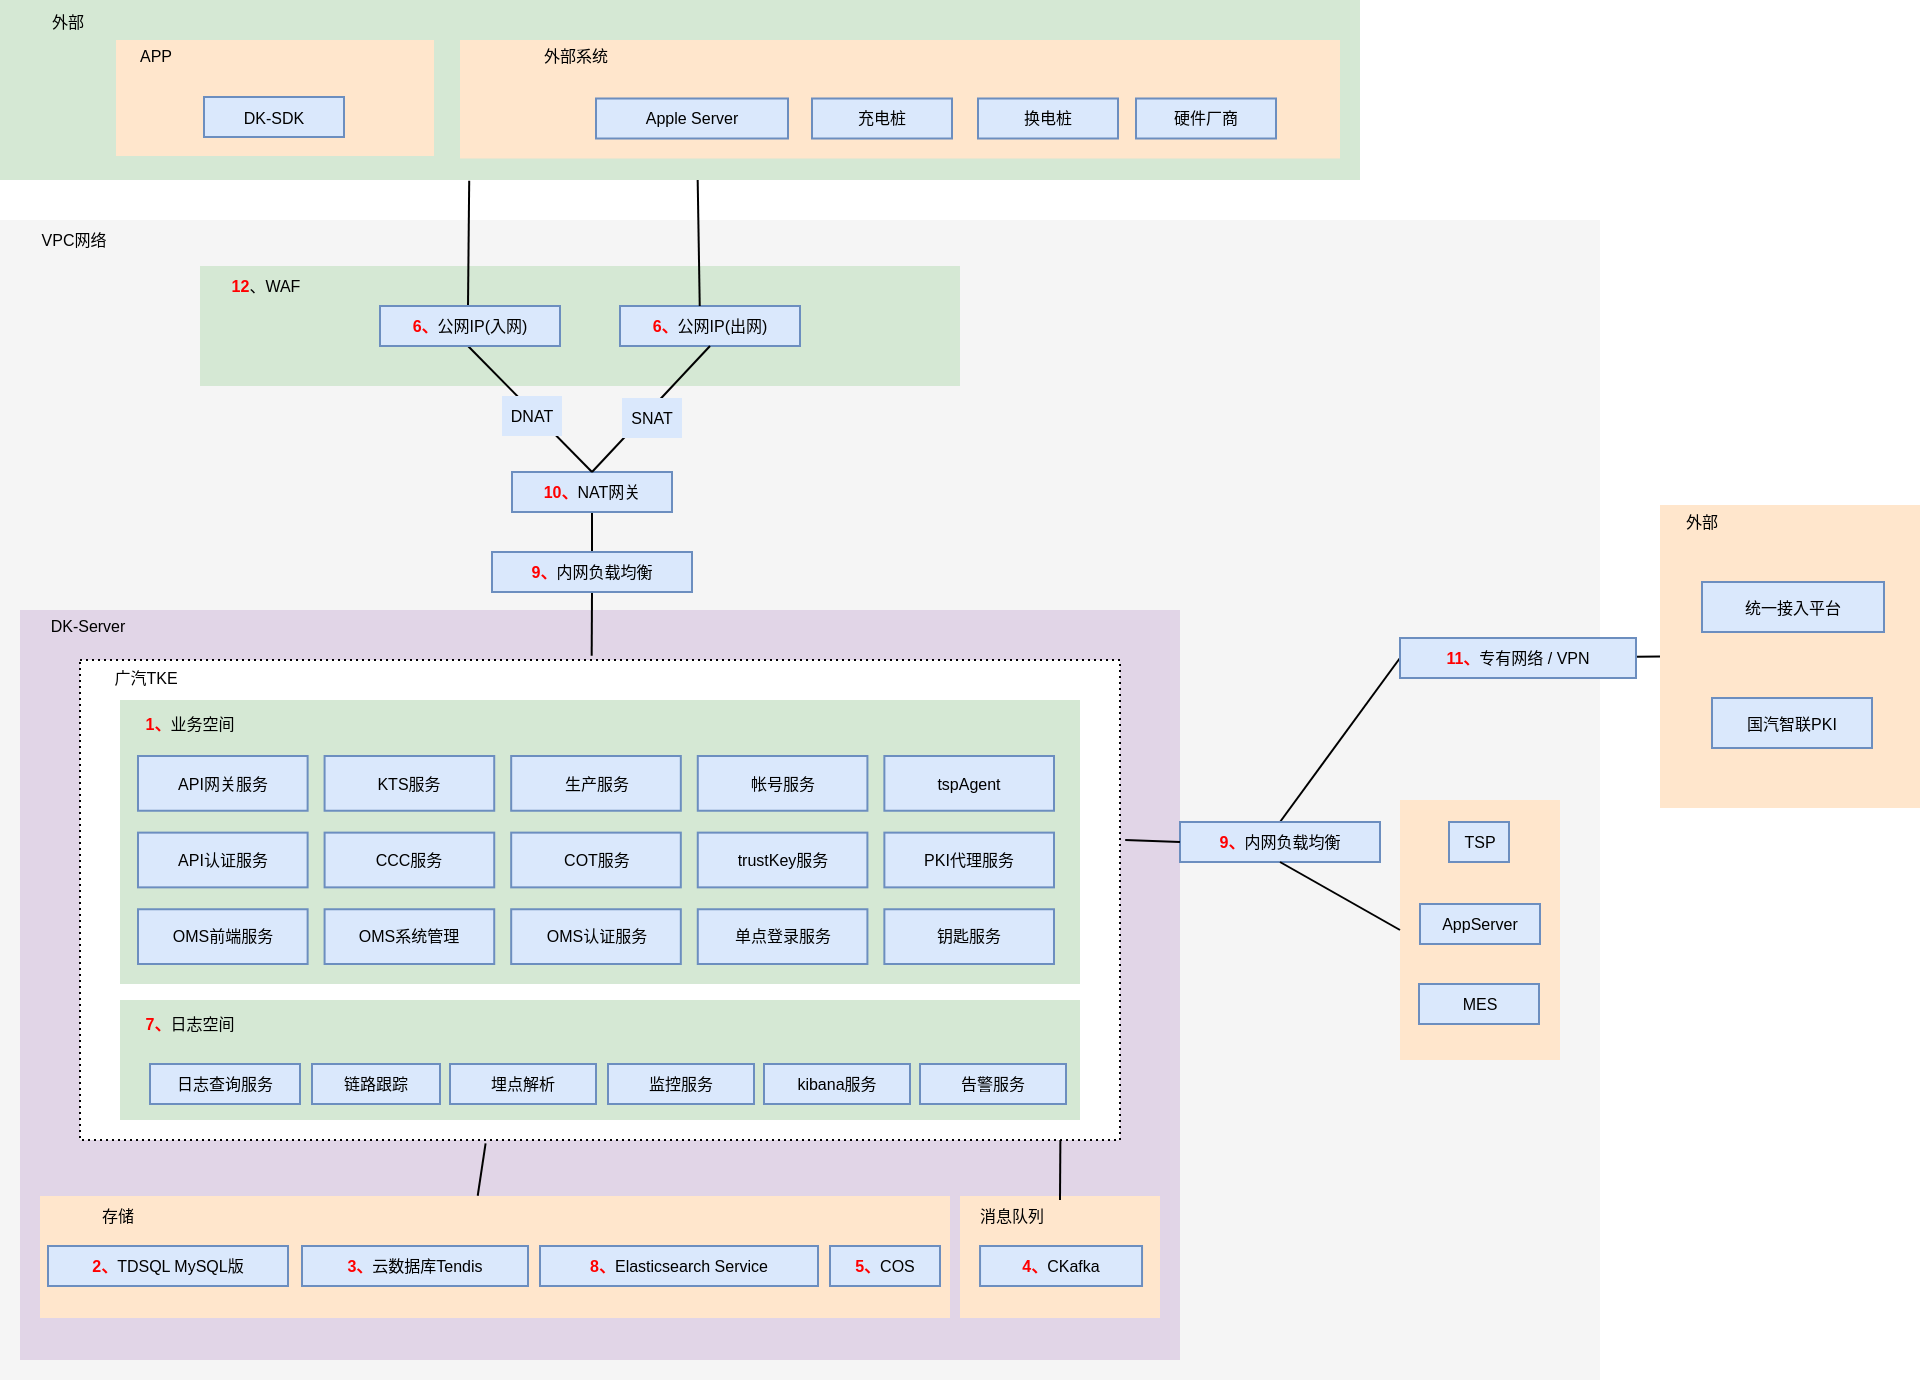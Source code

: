 <mxfile version="20.2.7" type="github">
  <diagram id="y-8d7s2m_3A8iTxBCaHQ" name="第 1 页">
    <mxGraphModel dx="2062" dy="1146" grid="1" gridSize="10" guides="1" tooltips="1" connect="1" arrows="1" fold="1" page="1" pageScale="1" pageWidth="827" pageHeight="1169" math="0" shadow="0">
      <root>
        <mxCell id="0" />
        <mxCell id="1" parent="0" />
        <mxCell id="Il4r_xvN1UmDkrC7rbbu-105" value="" style="rounded=0;whiteSpace=wrap;html=1;fillColor=#d5e8d4;strokeColor=none;fontSize=8;" parent="1" vertex="1">
          <mxGeometry x="180" y="110" width="680" height="90" as="geometry" />
        </mxCell>
        <mxCell id="Il4r_xvN1UmDkrC7rbbu-77" value="" style="rounded=0;whiteSpace=wrap;html=1;fillColor=#f5f5f5;strokeColor=none;fontSize=8;fontColor=#333333;" parent="1" vertex="1">
          <mxGeometry x="180" y="220" width="800" height="580" as="geometry" />
        </mxCell>
        <mxCell id="RyvJBHffLk_NA9ZkUR7R-8" value="" style="rounded=0;whiteSpace=wrap;html=1;dashed=1;dashPattern=1 2;fontSize=8;fillColor=#e1d5e7;strokeColor=none;" parent="1" vertex="1">
          <mxGeometry x="190" y="415" width="580" height="375" as="geometry" />
        </mxCell>
        <mxCell id="Il4r_xvN1UmDkrC7rbbu-6" value="" style="rounded=0;whiteSpace=wrap;html=1;dashed=1;dashPattern=1 2;fontSize=8;" parent="1" vertex="1">
          <mxGeometry x="220" y="440" width="520" height="240" as="geometry" />
        </mxCell>
        <mxCell id="Il4r_xvN1UmDkrC7rbbu-79" value="" style="rounded=0;whiteSpace=wrap;html=1;fillColor=#d5e8d4;strokeColor=none;fontSize=8;" parent="1" vertex="1">
          <mxGeometry x="280" y="243" width="380" height="60" as="geometry" />
        </mxCell>
        <mxCell id="Il4r_xvN1UmDkrC7rbbu-57" value="" style="rounded=0;whiteSpace=wrap;html=1;fillColor=#ffe6cc;strokeColor=none;fontSize=8;" parent="1" vertex="1">
          <mxGeometry x="200" y="708" width="455" height="61" as="geometry" />
        </mxCell>
        <mxCell id="Il4r_xvN1UmDkrC7rbbu-15" value="" style="endArrow=none;html=1;rounded=0;entryX=0.5;entryY=0;entryDx=0;entryDy=0;exitX=0.5;exitY=1;exitDx=0;exitDy=0;fontSize=8;" parent="1" source="Il4r_xvN1UmDkrC7rbbu-46" target="Il4r_xvN1UmDkrC7rbbu-36" edge="1">
          <mxGeometry width="50" height="50" relative="1" as="geometry">
            <mxPoint x="-20" y="540" as="sourcePoint" />
            <mxPoint x="80" y="538.93" as="targetPoint" />
          </mxGeometry>
        </mxCell>
        <mxCell id="Il4r_xvN1UmDkrC7rbbu-7" value="&lt;font style=&quot;font-size: 8px;&quot;&gt;广汽TKE&lt;/font&gt;" style="rounded=0;whiteSpace=wrap;html=1;fillColor=none;strokeColor=none;fontSize=8;" parent="1" vertex="1">
          <mxGeometry x="220" y="439" width="66" height="20" as="geometry" />
        </mxCell>
        <mxCell id="Il4r_xvN1UmDkrC7rbbu-25" value="" style="rounded=0;whiteSpace=wrap;html=1;fillColor=#d5e8d4;strokeColor=none;fontSize=8;" parent="1" vertex="1">
          <mxGeometry x="240" y="460" width="480" height="142" as="geometry" />
        </mxCell>
        <mxCell id="Il4r_xvN1UmDkrC7rbbu-27" value="&lt;b&gt;&lt;font color=&quot;#ff0000&quot;&gt;1、&lt;/font&gt;&lt;/b&gt;业务空间" style="rounded=0;whiteSpace=wrap;html=1;fillColor=none;strokeColor=none;fontSize=8;" parent="1" vertex="1">
          <mxGeometry x="240" y="462" width="70" height="20" as="geometry" />
        </mxCell>
        <mxCell id="Il4r_xvN1UmDkrC7rbbu-35" value="" style="endArrow=none;html=1;rounded=0;fontSize=8;entryX=0.492;entryY=-0.009;entryDx=0;entryDy=0;exitX=0.5;exitY=1;exitDx=0;exitDy=0;entryPerimeter=0;" parent="1" source="Il4r_xvN1UmDkrC7rbbu-36" target="Il4r_xvN1UmDkrC7rbbu-6" edge="1">
          <mxGeometry width="50" height="50" relative="1" as="geometry">
            <mxPoint x="110" y="537.83" as="sourcePoint" />
            <mxPoint x="204" y="538.05" as="targetPoint" />
          </mxGeometry>
        </mxCell>
        <mxCell id="Il4r_xvN1UmDkrC7rbbu-36" value="&lt;b&gt;&lt;font color=&quot;#ff0000&quot;&gt;9、&lt;/font&gt;&lt;/b&gt;内网负载均衡" style="rounded=0;whiteSpace=wrap;html=1;fillColor=#dae8fc;strokeColor=#6c8ebf;fontSize=8;" parent="1" vertex="1">
          <mxGeometry x="426" y="386" width="100" height="20" as="geometry" />
        </mxCell>
        <mxCell id="Il4r_xvN1UmDkrC7rbbu-39" value="" style="rounded=0;whiteSpace=wrap;html=1;fillColor=#ffe6cc;strokeColor=none;fontSize=8;" parent="1" vertex="1">
          <mxGeometry x="1010" y="362.5" width="130" height="151.5" as="geometry" />
        </mxCell>
        <mxCell id="Il4r_xvN1UmDkrC7rbbu-40" value="外部" style="rounded=0;whiteSpace=wrap;html=1;strokeColor=none;fillColor=none;fontSize=8;" parent="1" vertex="1">
          <mxGeometry x="1002" y="361" width="58" height="20" as="geometry" />
        </mxCell>
        <mxCell id="Il4r_xvN1UmDkrC7rbbu-42" value="" style="endArrow=none;html=1;rounded=0;entryX=0;entryY=0.5;entryDx=0;entryDy=0;fontSize=8;exitX=0.5;exitY=0;exitDx=0;exitDy=0;" parent="1" source="Il4r_xvN1UmDkrC7rbbu-103" target="Il4r_xvN1UmDkrC7rbbu-41" edge="1">
          <mxGeometry width="50" height="50" relative="1" as="geometry">
            <mxPoint x="800.004" y="581.25" as="sourcePoint" />
            <mxPoint x="804.86" y="580" as="targetPoint" />
          </mxGeometry>
        </mxCell>
        <mxCell id="Il4r_xvN1UmDkrC7rbbu-43" value="" style="endArrow=none;html=1;rounded=0;fontSize=8;entryX=0;entryY=0.5;entryDx=0;entryDy=0;startArrow=none;" parent="1" source="Il4r_xvN1UmDkrC7rbbu-41" target="Il4r_xvN1UmDkrC7rbbu-39" edge="1">
          <mxGeometry width="50" height="50" relative="1" as="geometry">
            <mxPoint x="930" y="440" as="sourcePoint" />
            <mxPoint x="1047" y="551.5" as="targetPoint" />
          </mxGeometry>
        </mxCell>
        <mxCell id="Il4r_xvN1UmDkrC7rbbu-45" value="统一接入平台" style="rounded=0;whiteSpace=wrap;html=1;fillColor=#dae8fc;strokeColor=#6c8ebf;fontSize=8;" parent="1" vertex="1">
          <mxGeometry x="1031" y="401" width="91" height="25" as="geometry" />
        </mxCell>
        <mxCell id="Il4r_xvN1UmDkrC7rbbu-46" value="&lt;b&gt;&lt;font color=&quot;#ff0000&quot;&gt;10、&lt;/font&gt;&lt;/b&gt;NAT网关" style="rounded=0;whiteSpace=wrap;html=1;fillColor=#dae8fc;strokeColor=#6c8ebf;fontSize=8;" parent="1" vertex="1">
          <mxGeometry x="436" y="346" width="80" height="20" as="geometry" />
        </mxCell>
        <mxCell id="Il4r_xvN1UmDkrC7rbbu-48" value="" style="endArrow=none;html=1;rounded=0;entryX=0.5;entryY=0;entryDx=0;entryDy=0;exitX=0.5;exitY=1;exitDx=0;exitDy=0;fontSize=8;" parent="1" target="Il4r_xvN1UmDkrC7rbbu-46" edge="1">
          <mxGeometry width="50" height="50" relative="1" as="geometry">
            <mxPoint x="414" y="283" as="sourcePoint" />
            <mxPoint x="-30" y="564.71" as="targetPoint" />
          </mxGeometry>
        </mxCell>
        <mxCell id="Il4r_xvN1UmDkrC7rbbu-99" value="DNAT" style="edgeLabel;align=center;verticalAlign=middle;resizable=0;points=[];fontSize=20;fontFamily=Architects Daughter;labelBackgroundColor=default;html=1;fontColor=none;noLabel=1;" parent="Il4r_xvN1UmDkrC7rbbu-48" vertex="1" connectable="0">
          <mxGeometry x="0.138" y="1" relative="1" as="geometry">
            <mxPoint as="offset" />
          </mxGeometry>
        </mxCell>
        <mxCell id="Il4r_xvN1UmDkrC7rbbu-49" value="&lt;b&gt;&lt;font color=&quot;#ff0000&quot;&gt;6、&lt;/font&gt;&lt;/b&gt;公网IP(出网)" style="rounded=0;whiteSpace=wrap;html=1;fillColor=#dae8fc;strokeColor=#6c8ebf;fontSize=8;" parent="1" vertex="1">
          <mxGeometry x="490" y="263" width="90" height="20" as="geometry" />
        </mxCell>
        <mxCell id="Il4r_xvN1UmDkrC7rbbu-50" value="" style="endArrow=none;html=1;rounded=0;exitX=0.5;exitY=1;exitDx=0;exitDy=0;entryX=0.5;entryY=0;entryDx=0;entryDy=0;fontSize=8;" parent="1" source="Il4r_xvN1UmDkrC7rbbu-49" target="Il4r_xvN1UmDkrC7rbbu-46" edge="1">
          <mxGeometry width="50" height="50" relative="1" as="geometry">
            <mxPoint x="-100" y="595" as="sourcePoint" />
            <mxPoint x="115" y="450" as="targetPoint" />
          </mxGeometry>
        </mxCell>
        <mxCell id="Il4r_xvN1UmDkrC7rbbu-53" value="" style="endArrow=none;html=1;rounded=0;entryX=0.443;entryY=0;entryDx=0;entryDy=0;entryPerimeter=0;fontSize=8;exitX=0.513;exitY=1;exitDx=0;exitDy=0;exitPerimeter=0;" parent="1" source="Il4r_xvN1UmDkrC7rbbu-105" target="Il4r_xvN1UmDkrC7rbbu-49" edge="1">
          <mxGeometry width="50" height="50" relative="1" as="geometry">
            <mxPoint x="527" y="200" as="sourcePoint" />
            <mxPoint x="183" y="351" as="targetPoint" />
          </mxGeometry>
        </mxCell>
        <mxCell id="Il4r_xvN1UmDkrC7rbbu-54" value="" style="endArrow=none;html=1;rounded=0;entryX=0.5;entryY=0;entryDx=0;entryDy=0;fontSize=8;exitX=0.345;exitY=1.004;exitDx=0;exitDy=0;exitPerimeter=0;" parent="1" source="Il4r_xvN1UmDkrC7rbbu-105" edge="1">
          <mxGeometry width="50" height="50" relative="1" as="geometry">
            <mxPoint x="410" y="200" as="sourcePoint" />
            <mxPoint x="414" y="263" as="targetPoint" />
          </mxGeometry>
        </mxCell>
        <mxCell id="Il4r_xvN1UmDkrC7rbbu-56" value="" style="endArrow=none;html=1;rounded=0;fontSize=8;exitX=0.39;exitY=1.007;exitDx=0;exitDy=0;exitPerimeter=0;entryX=0.481;entryY=-0.002;entryDx=0;entryDy=0;entryPerimeter=0;" parent="1" source="Il4r_xvN1UmDkrC7rbbu-6" target="Il4r_xvN1UmDkrC7rbbu-57" edge="1">
          <mxGeometry width="50" height="50" relative="1" as="geometry">
            <mxPoint x="470" y="680" as="sourcePoint" />
            <mxPoint x="420" y="710" as="targetPoint" />
          </mxGeometry>
        </mxCell>
        <mxCell id="Il4r_xvN1UmDkrC7rbbu-58" value="存储" style="rounded=0;whiteSpace=wrap;html=1;strokeColor=none;fillColor=none;fontSize=8;" parent="1" vertex="1">
          <mxGeometry x="206" y="708" width="66" height="20" as="geometry" />
        </mxCell>
        <mxCell id="Il4r_xvN1UmDkrC7rbbu-61" value="&lt;b&gt;&lt;font color=&quot;#ff0000&quot;&gt;8、&lt;/font&gt;&lt;/b&gt;Elasticsearch Service" style="rounded=0;whiteSpace=wrap;html=1;fillColor=#dae8fc;strokeColor=#6c8ebf;fontSize=8;" parent="1" vertex="1">
          <mxGeometry x="450" y="733" width="139" height="20" as="geometry" />
        </mxCell>
        <mxCell id="Il4r_xvN1UmDkrC7rbbu-63" value="&lt;b&gt;&lt;font color=&quot;#ff0000&quot;&gt;2、&lt;/font&gt;&lt;/b&gt;TDSQL MySQL版" style="rounded=0;whiteSpace=wrap;html=1;fillColor=#dae8fc;strokeColor=#6c8ebf;fontSize=8;" parent="1" vertex="1">
          <mxGeometry x="204" y="733" width="120" height="20" as="geometry" />
        </mxCell>
        <mxCell id="Il4r_xvN1UmDkrC7rbbu-64" value="&lt;b&gt;&lt;font color=&quot;#ff0000&quot;&gt;3、&lt;/font&gt;&lt;/b&gt;云数据库Tendis" style="rounded=0;whiteSpace=wrap;html=1;fillColor=#dae8fc;strokeColor=#6c8ebf;fontSize=8;" parent="1" vertex="1">
          <mxGeometry x="331" y="733" width="113" height="20" as="geometry" />
        </mxCell>
        <mxCell id="Il4r_xvN1UmDkrC7rbbu-76" value="" style="group" parent="1" vertex="1" connectable="0">
          <mxGeometry x="249" y="488" width="487" height="177" as="geometry" />
        </mxCell>
        <mxCell id="Il4r_xvN1UmDkrC7rbbu-26" value="API网关服务" style="rounded=0;whiteSpace=wrap;html=1;fillColor=#dae8fc;strokeColor=#6c8ebf;fontSize=8;verticalAlign=middle;flipH=1;" parent="Il4r_xvN1UmDkrC7rbbu-76" vertex="1">
          <mxGeometry width="84.815" height="27.368" as="geometry" />
        </mxCell>
        <mxCell id="Il4r_xvN1UmDkrC7rbbu-29" value="API认证服务" style="rounded=0;whiteSpace=wrap;html=1;fillColor=#dae8fc;strokeColor=#6c8ebf;fontSize=8;verticalAlign=middle;flipH=1;" parent="Il4r_xvN1UmDkrC7rbbu-76" vertex="1">
          <mxGeometry y="38.316" width="84.815" height="27.368" as="geometry" />
        </mxCell>
        <mxCell id="Il4r_xvN1UmDkrC7rbbu-66" value="KTS服务" style="rounded=0;whiteSpace=wrap;html=1;fillColor=#dae8fc;strokeColor=#6c8ebf;fontSize=8;verticalAlign=middle;" parent="Il4r_xvN1UmDkrC7rbbu-76" vertex="1">
          <mxGeometry x="93.296" width="84.815" height="27.368" as="geometry" />
        </mxCell>
        <mxCell id="Il4r_xvN1UmDkrC7rbbu-67" value="生产服务" style="rounded=0;whiteSpace=wrap;html=1;fillColor=#dae8fc;strokeColor=#6c8ebf;fontSize=8;verticalAlign=middle;" parent="Il4r_xvN1UmDkrC7rbbu-76" vertex="1">
          <mxGeometry x="186.593" width="84.815" height="27.368" as="geometry" />
        </mxCell>
        <mxCell id="Il4r_xvN1UmDkrC7rbbu-68" value="帐号服务" style="rounded=0;whiteSpace=wrap;html=1;fillColor=#dae8fc;strokeColor=#6c8ebf;fontSize=8;verticalAlign=middle;" parent="Il4r_xvN1UmDkrC7rbbu-76" vertex="1">
          <mxGeometry x="279.889" width="84.815" height="27.368" as="geometry" />
        </mxCell>
        <mxCell id="Il4r_xvN1UmDkrC7rbbu-69" value="tspAgent" style="rounded=0;whiteSpace=wrap;html=1;fillColor=#dae8fc;strokeColor=#6c8ebf;fontSize=8;verticalAlign=middle;" parent="Il4r_xvN1UmDkrC7rbbu-76" vertex="1">
          <mxGeometry x="373.185" width="84.815" height="27.368" as="geometry" />
        </mxCell>
        <mxCell id="Il4r_xvN1UmDkrC7rbbu-70" value="OMS认证服务" style="rounded=0;whiteSpace=wrap;html=1;fillColor=#dae8fc;strokeColor=#6c8ebf;fontSize=8;verticalAlign=middle;" parent="Il4r_xvN1UmDkrC7rbbu-76" vertex="1">
          <mxGeometry x="186.593" y="76.632" width="84.815" height="27.368" as="geometry" />
        </mxCell>
        <mxCell id="Il4r_xvN1UmDkrC7rbbu-30" value="CCC服务" style="rounded=0;whiteSpace=wrap;html=1;fillColor=#dae8fc;strokeColor=#6c8ebf;fontSize=8;verticalAlign=middle;flipH=1;" parent="Il4r_xvN1UmDkrC7rbbu-76" vertex="1">
          <mxGeometry x="93.296" y="38.316" width="84.815" height="27.368" as="geometry" />
        </mxCell>
        <mxCell id="Il4r_xvN1UmDkrC7rbbu-28" value="COT服务" style="rounded=0;whiteSpace=wrap;html=1;fillColor=#dae8fc;strokeColor=#6c8ebf;fontSize=8;verticalAlign=middle;flipH=1;" parent="Il4r_xvN1UmDkrC7rbbu-76" vertex="1">
          <mxGeometry x="186.593" y="38.316" width="84.815" height="27.368" as="geometry" />
        </mxCell>
        <mxCell id="Il4r_xvN1UmDkrC7rbbu-65" value="钥匙服务" style="rounded=0;whiteSpace=wrap;html=1;fillColor=#dae8fc;strokeColor=#6c8ebf;fontSize=8;verticalAlign=middle;flipH=1;" parent="Il4r_xvN1UmDkrC7rbbu-76" vertex="1">
          <mxGeometry x="373.185" y="76.632" width="84.815" height="27.368" as="geometry" />
        </mxCell>
        <mxCell id="Il4r_xvN1UmDkrC7rbbu-71" value="OMS前端服务" style="rounded=0;whiteSpace=wrap;html=1;fillColor=#dae8fc;strokeColor=#6c8ebf;fontSize=8;verticalAlign=middle;" parent="Il4r_xvN1UmDkrC7rbbu-76" vertex="1">
          <mxGeometry y="76.632" width="84.815" height="27.368" as="geometry" />
        </mxCell>
        <mxCell id="Il4r_xvN1UmDkrC7rbbu-72" value="单点登录服务" style="rounded=0;whiteSpace=wrap;html=1;fillColor=#dae8fc;strokeColor=#6c8ebf;fontSize=8;verticalAlign=middle;" parent="Il4r_xvN1UmDkrC7rbbu-76" vertex="1">
          <mxGeometry x="279.889" y="76.632" width="84.815" height="27.368" as="geometry" />
        </mxCell>
        <mxCell id="Il4r_xvN1UmDkrC7rbbu-73" value="OMS系统管理" style="rounded=0;whiteSpace=wrap;html=1;fillColor=#dae8fc;strokeColor=#6c8ebf;fontSize=8;verticalAlign=middle;" parent="Il4r_xvN1UmDkrC7rbbu-76" vertex="1">
          <mxGeometry x="93.296" y="76.632" width="84.815" height="27.368" as="geometry" />
        </mxCell>
        <mxCell id="Il4r_xvN1UmDkrC7rbbu-74" value="PKI代理服务" style="rounded=0;whiteSpace=wrap;html=1;fillColor=#dae8fc;strokeColor=#6c8ebf;fontSize=8;verticalAlign=middle;" parent="Il4r_xvN1UmDkrC7rbbu-76" vertex="1">
          <mxGeometry x="373.185" y="38.316" width="84.815" height="27.368" as="geometry" />
        </mxCell>
        <mxCell id="Il4r_xvN1UmDkrC7rbbu-75" value="trustKey服务" style="rounded=0;whiteSpace=wrap;html=1;fillColor=#dae8fc;strokeColor=#6c8ebf;fontSize=8;verticalAlign=middle;flipH=1;" parent="Il4r_xvN1UmDkrC7rbbu-76" vertex="1">
          <mxGeometry x="279.889" y="38.316" width="84.815" height="27.368" as="geometry" />
        </mxCell>
        <mxCell id="Il4r_xvN1UmDkrC7rbbu-78" value="&lt;font style=&quot;font-size: 8px;&quot;&gt;VPC网络&lt;/font&gt;" style="rounded=0;whiteSpace=wrap;html=1;fillColor=none;strokeColor=none;fontSize=8;" parent="1" vertex="1">
          <mxGeometry x="184" y="220" width="66" height="20" as="geometry" />
        </mxCell>
        <mxCell id="Il4r_xvN1UmDkrC7rbbu-80" value="&lt;font style=&quot;font-size: 8px;&quot;&gt;&lt;b&gt;&lt;font color=&quot;#ff0000&quot;&gt;12&lt;/font&gt;&lt;/b&gt;、WAF&lt;/font&gt;" style="rounded=0;whiteSpace=wrap;html=1;fillColor=none;strokeColor=none;fontSize=8;" parent="1" vertex="1">
          <mxGeometry x="280" y="243" width="66" height="20" as="geometry" />
        </mxCell>
        <mxCell id="Il4r_xvN1UmDkrC7rbbu-89" value="" style="group" parent="1" vertex="1" connectable="0">
          <mxGeometry x="240" y="610" width="480" height="60" as="geometry" />
        </mxCell>
        <mxCell id="Il4r_xvN1UmDkrC7rbbu-18" value="" style="rounded=0;whiteSpace=wrap;html=1;fillColor=#d5e8d4;strokeColor=none;fontSize=8;" parent="Il4r_xvN1UmDkrC7rbbu-89" vertex="1">
          <mxGeometry width="480" height="60" as="geometry" />
        </mxCell>
        <mxCell id="Il4r_xvN1UmDkrC7rbbu-19" value="日志查询服务" style="rounded=0;whiteSpace=wrap;html=1;fillColor=#dae8fc;strokeColor=#6c8ebf;fontSize=8;flipH=0;flipV=1;" parent="Il4r_xvN1UmDkrC7rbbu-89" vertex="1">
          <mxGeometry x="15" y="32" width="75" height="20" as="geometry" />
        </mxCell>
        <mxCell id="Il4r_xvN1UmDkrC7rbbu-23" value="&lt;b&gt;&lt;font color=&quot;#ff0000&quot;&gt;7、&lt;/font&gt;&lt;/b&gt;日志空间" style="rounded=0;whiteSpace=wrap;html=1;strokeColor=none;fillColor=none;fontSize=8;" parent="Il4r_xvN1UmDkrC7rbbu-89" vertex="1">
          <mxGeometry y="2" width="70" height="20" as="geometry" />
        </mxCell>
        <mxCell id="Il4r_xvN1UmDkrC7rbbu-24" value="链路跟踪" style="rounded=0;whiteSpace=wrap;html=1;fillColor=#dae8fc;strokeColor=#6c8ebf;fontSize=8;flipH=0;flipV=1;" parent="Il4r_xvN1UmDkrC7rbbu-89" vertex="1">
          <mxGeometry x="96" y="32" width="64" height="20" as="geometry" />
        </mxCell>
        <mxCell id="Il4r_xvN1UmDkrC7rbbu-83" value="告警服务" style="rounded=0;whiteSpace=wrap;html=1;fillColor=#dae8fc;strokeColor=#6c8ebf;fontSize=8;flipH=0;flipV=1;" parent="Il4r_xvN1UmDkrC7rbbu-89" vertex="1">
          <mxGeometry x="400" y="32" width="73" height="20" as="geometry" />
        </mxCell>
        <mxCell id="Il4r_xvN1UmDkrC7rbbu-86" value="kibana服务" style="rounded=0;whiteSpace=wrap;html=1;fillColor=#dae8fc;strokeColor=#6c8ebf;fontSize=8;flipH=0;flipV=1;" parent="Il4r_xvN1UmDkrC7rbbu-89" vertex="1">
          <mxGeometry x="322" y="32" width="73" height="20" as="geometry" />
        </mxCell>
        <mxCell id="Il4r_xvN1UmDkrC7rbbu-87" value="埋点解析" style="rounded=0;whiteSpace=wrap;html=1;fillColor=#dae8fc;strokeColor=#6c8ebf;fontSize=8;flipH=0;flipV=1;" parent="Il4r_xvN1UmDkrC7rbbu-89" vertex="1">
          <mxGeometry x="165" y="32" width="73" height="20" as="geometry" />
        </mxCell>
        <mxCell id="Il4r_xvN1UmDkrC7rbbu-88" value="监控服务" style="rounded=0;whiteSpace=wrap;html=1;fillColor=#dae8fc;strokeColor=#6c8ebf;fontSize=8;flipH=0;flipV=1;" parent="Il4r_xvN1UmDkrC7rbbu-89" vertex="1">
          <mxGeometry x="244" y="32" width="73" height="20" as="geometry" />
        </mxCell>
        <mxCell id="Il4r_xvN1UmDkrC7rbbu-93" value="&lt;b&gt;&lt;font color=&quot;#ff0000&quot;&gt;5、&lt;/font&gt;&lt;/b&gt;COS" style="rounded=0;whiteSpace=wrap;html=1;fillColor=#dae8fc;strokeColor=#6c8ebf;fontSize=8;" parent="1" vertex="1">
          <mxGeometry x="595" y="733" width="55" height="20" as="geometry" />
        </mxCell>
        <mxCell id="Il4r_xvN1UmDkrC7rbbu-94" value="" style="rounded=0;whiteSpace=wrap;html=1;fillColor=#ffe6cc;strokeColor=none;fontSize=8;" parent="1" vertex="1">
          <mxGeometry x="660" y="708" width="100" height="61" as="geometry" />
        </mxCell>
        <mxCell id="Il4r_xvN1UmDkrC7rbbu-95" value="&lt;b&gt;&lt;font color=&quot;#ff0000&quot;&gt;4、&lt;/font&gt;&lt;/b&gt;CKafka" style="rounded=0;whiteSpace=wrap;html=1;fillColor=#dae8fc;strokeColor=#6c8ebf;fontSize=8;" parent="1" vertex="1">
          <mxGeometry x="670.02" y="733" width="81" height="20" as="geometry" />
        </mxCell>
        <mxCell id="Il4r_xvN1UmDkrC7rbbu-96" value="消息队列" style="rounded=0;whiteSpace=wrap;html=1;strokeColor=none;fillColor=none;fontSize=8;" parent="1" vertex="1">
          <mxGeometry x="653" y="708" width="66" height="20" as="geometry" />
        </mxCell>
        <mxCell id="Il4r_xvN1UmDkrC7rbbu-97" value="" style="endArrow=none;html=1;rounded=0;fontSize=8;exitX=0.394;exitY=1;exitDx=0;exitDy=0;exitPerimeter=0;" parent="1" edge="1">
          <mxGeometry width="50" height="50" relative="1" as="geometry">
            <mxPoint x="710.184" y="680" as="sourcePoint" />
            <mxPoint x="710.0" y="710" as="targetPoint" />
          </mxGeometry>
        </mxCell>
        <mxCell id="Il4r_xvN1UmDkrC7rbbu-98" value="&lt;b&gt;&lt;font color=&quot;#ff0000&quot;&gt;6、&lt;/font&gt;&lt;/b&gt;公网IP(入网)" style="rounded=0;whiteSpace=wrap;html=1;fillColor=#dae8fc;strokeColor=#6c8ebf;fontSize=8;" parent="1" vertex="1">
          <mxGeometry x="370" y="263" width="90" height="20" as="geometry" />
        </mxCell>
        <mxCell id="Il4r_xvN1UmDkrC7rbbu-100" value="DNAT" style="rounded=0;whiteSpace=wrap;html=1;fillColor=#dae8fc;strokeColor=none;fontSize=8;" parent="1" vertex="1">
          <mxGeometry x="431" y="308" width="30" height="20" as="geometry" />
        </mxCell>
        <mxCell id="Il4r_xvN1UmDkrC7rbbu-101" value="SNAT" style="rounded=0;whiteSpace=wrap;html=1;fillColor=#dae8fc;strokeColor=none;fontSize=8;" parent="1" vertex="1">
          <mxGeometry x="491" y="309" width="30" height="20" as="geometry" />
        </mxCell>
        <mxCell id="Il4r_xvN1UmDkrC7rbbu-103" value="&lt;b&gt;&lt;font color=&quot;#ff0000&quot;&gt;9、&lt;/font&gt;&lt;/b&gt;内网负载均衡" style="rounded=0;whiteSpace=wrap;html=1;fillColor=#dae8fc;strokeColor=#6c8ebf;fontSize=8;" parent="1" vertex="1">
          <mxGeometry x="770" y="521" width="100" height="20" as="geometry" />
        </mxCell>
        <mxCell id="Il4r_xvN1UmDkrC7rbbu-104" value="" style="endArrow=none;html=1;rounded=0;fontSize=8;entryX=1.005;entryY=0.375;entryDx=0;entryDy=0;exitX=0;exitY=0.5;exitDx=0;exitDy=0;entryPerimeter=0;" parent="1" source="Il4r_xvN1UmDkrC7rbbu-103" target="Il4r_xvN1UmDkrC7rbbu-6" edge="1">
          <mxGeometry width="50" height="50" relative="1" as="geometry">
            <mxPoint x="629.04" y="406" as="sourcePoint" />
            <mxPoint x="629.04" y="430" as="targetPoint" />
          </mxGeometry>
        </mxCell>
        <mxCell id="Il4r_xvN1UmDkrC7rbbu-106" value="外部" style="rounded=0;whiteSpace=wrap;html=1;fillColor=none;strokeColor=none;fontSize=8;" parent="1" vertex="1">
          <mxGeometry x="181" y="110.5" width="66" height="20" as="geometry" />
        </mxCell>
        <mxCell id="RyvJBHffLk_NA9ZkUR7R-2" value="" style="rounded=0;whiteSpace=wrap;html=1;fillColor=#ffe6cc;strokeColor=none;fontSize=8;" parent="1" vertex="1">
          <mxGeometry x="238" y="130" width="159" height="58" as="geometry" />
        </mxCell>
        <mxCell id="Il4r_xvN1UmDkrC7rbbu-107" value="DK-SDK" style="rounded=0;whiteSpace=wrap;html=1;fillColor=#dae8fc;strokeColor=#6c8ebf;fontSize=8;" parent="1" vertex="1">
          <mxGeometry x="282" y="158.5" width="70" height="20" as="geometry" />
        </mxCell>
        <mxCell id="RyvJBHffLk_NA9ZkUR7R-3" value="" style="rounded=0;whiteSpace=wrap;html=1;fillColor=#ffe6cc;strokeColor=none;fontSize=8;" parent="1" vertex="1">
          <mxGeometry x="410" y="130" width="440" height="59.25" as="geometry" />
        </mxCell>
        <mxCell id="Il4r_xvN1UmDkrC7rbbu-108" value="Apple Server" style="rounded=0;whiteSpace=wrap;html=1;fillColor=#dae8fc;strokeColor=#6c8ebf;fontSize=8;" parent="1" vertex="1">
          <mxGeometry x="478" y="159.25" width="96" height="20" as="geometry" />
        </mxCell>
        <mxCell id="RyvJBHffLk_NA9ZkUR7R-4" value="充电桩" style="rounded=0;whiteSpace=wrap;html=1;fillColor=#dae8fc;strokeColor=#6c8ebf;fontSize=8;" parent="1" vertex="1">
          <mxGeometry x="586" y="159.25" width="70" height="20" as="geometry" />
        </mxCell>
        <mxCell id="RyvJBHffLk_NA9ZkUR7R-5" value="换电桩" style="rounded=0;whiteSpace=wrap;html=1;fillColor=#dae8fc;strokeColor=#6c8ebf;fontSize=8;" parent="1" vertex="1">
          <mxGeometry x="669" y="159.25" width="70" height="20" as="geometry" />
        </mxCell>
        <mxCell id="RyvJBHffLk_NA9ZkUR7R-6" value="外部系统" style="rounded=0;whiteSpace=wrap;html=1;fillColor=none;strokeColor=none;fontSize=8;" parent="1" vertex="1">
          <mxGeometry x="435" y="127.5" width="66" height="20" as="geometry" />
        </mxCell>
        <mxCell id="RyvJBHffLk_NA9ZkUR7R-7" value="APP" style="rounded=0;whiteSpace=wrap;html=1;fillColor=none;strokeColor=none;fontSize=8;" parent="1" vertex="1">
          <mxGeometry x="225" y="128" width="66" height="20" as="geometry" />
        </mxCell>
        <mxCell id="RyvJBHffLk_NA9ZkUR7R-9" value="&lt;font style=&quot;font-size: 8px;&quot;&gt;DK-Server&lt;/font&gt;" style="rounded=0;whiteSpace=wrap;html=1;fillColor=none;strokeColor=none;fontSize=8;" parent="1" vertex="1">
          <mxGeometry x="191" y="413" width="66" height="20" as="geometry" />
        </mxCell>
        <mxCell id="Il4r_xvN1UmDkrC7rbbu-34" value="国汽智联PKI" style="rounded=0;whiteSpace=wrap;html=1;fillColor=#dae8fc;strokeColor=#6c8ebf;fontSize=8;" parent="1" vertex="1">
          <mxGeometry x="1036" y="459" width="80" height="25" as="geometry" />
        </mxCell>
        <mxCell id="ONFPwsBDpeyf4wRMXKmU-5" value="" style="rounded=0;whiteSpace=wrap;html=1;fillColor=#ffe6cc;strokeColor=none;fontSize=8;" parent="1" vertex="1">
          <mxGeometry x="880" y="510" width="80" height="130" as="geometry" />
        </mxCell>
        <mxCell id="ONFPwsBDpeyf4wRMXKmU-4" value="TSP" style="rounded=0;whiteSpace=wrap;html=1;fillColor=#dae8fc;strokeColor=#6c8ebf;fontSize=8;" parent="1" vertex="1">
          <mxGeometry x="904.5" y="521" width="30" height="20" as="geometry" />
        </mxCell>
        <mxCell id="ONFPwsBDpeyf4wRMXKmU-7" value="AppServer" style="rounded=0;whiteSpace=wrap;html=1;fillColor=#dae8fc;strokeColor=#6c8ebf;fontSize=8;" parent="1" vertex="1">
          <mxGeometry x="890" y="562" width="60" height="20" as="geometry" />
        </mxCell>
        <mxCell id="ONFPwsBDpeyf4wRMXKmU-8" value="" style="endArrow=none;html=1;rounded=0;entryX=0;entryY=0.5;entryDx=0;entryDy=0;fontSize=8;exitX=0.5;exitY=1;exitDx=0;exitDy=0;" parent="1" source="Il4r_xvN1UmDkrC7rbbu-103" target="ONFPwsBDpeyf4wRMXKmU-5" edge="1">
          <mxGeometry width="50" height="50" relative="1" as="geometry">
            <mxPoint x="850" y="530" as="sourcePoint" />
            <mxPoint x="878.5" y="610" as="targetPoint" />
          </mxGeometry>
        </mxCell>
        <mxCell id="ONFPwsBDpeyf4wRMXKmU-9" value="硬件厂商" style="rounded=0;whiteSpace=wrap;html=1;fillColor=#dae8fc;strokeColor=#6c8ebf;fontSize=8;" parent="1" vertex="1">
          <mxGeometry x="748" y="159.25" width="70" height="20" as="geometry" />
        </mxCell>
        <mxCell id="ONFPwsBDpeyf4wRMXKmU-14" value="MES" style="rounded=0;whiteSpace=wrap;html=1;fillColor=#dae8fc;strokeColor=#6c8ebf;fontSize=8;" parent="1" vertex="1">
          <mxGeometry x="889.5" y="602" width="60" height="20" as="geometry" />
        </mxCell>
        <mxCell id="Il4r_xvN1UmDkrC7rbbu-41" value="&lt;b&gt;&lt;font color=&quot;#ff0000&quot;&gt;11、&lt;/font&gt;&lt;/b&gt;专有网络 / VPN" style="rounded=0;whiteSpace=wrap;html=1;fillColor=#dae8fc;strokeColor=#6c8ebf;fontSize=8;" parent="1" vertex="1">
          <mxGeometry x="880" y="429" width="118" height="20" as="geometry" />
        </mxCell>
      </root>
    </mxGraphModel>
  </diagram>
</mxfile>
